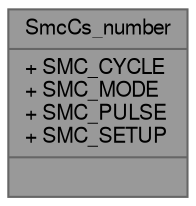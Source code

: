 digraph "SmcCs_number"
{
 // LATEX_PDF_SIZE
  bgcolor="transparent";
  edge [fontname=FreeSans,fontsize=10,labelfontname=FreeSans,labelfontsize=10];
  node [fontname=FreeSans,fontsize=10,shape=box,height=0.2,width=0.4];
  Node1 [shape=record,label="{SmcCs_number\n|+ SMC_CYCLE\l+ SMC_MODE\l+ SMC_PULSE\l+ SMC_SETUP\l|}",height=0.2,width=0.4,color="gray40", fillcolor="grey60", style="filled", fontcolor="black",tooltip="SmcCs_number hardware registers."];
}
